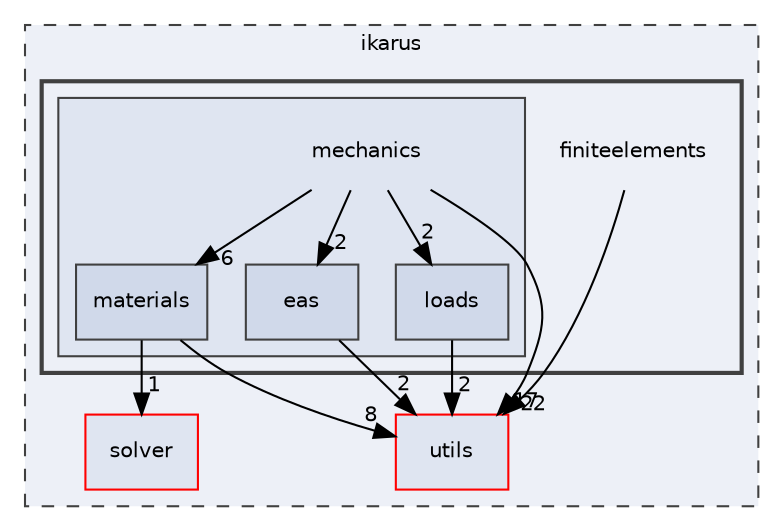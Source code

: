 digraph "finiteelements"
{
 // LATEX_PDF_SIZE
  edge [fontname="Helvetica",fontsize="10",labelfontname="Helvetica",labelfontsize="10"];
  node [fontname="Helvetica",fontsize="10",shape=record];
  compound=true
  subgraph clusterdir_5bec9ec6c6b8ab3f2f9d60d2ff21ed81 {
    graph [ bgcolor="#edf0f7", pencolor="grey25", style="filled,dashed,", label="ikarus", fontname="Helvetica", fontsize="10", URL="dir_5bec9ec6c6b8ab3f2f9d60d2ff21ed81.html"]
  dir_36505a9bfb81f81ed7a4e794d4cf597e [shape=box, label="utils", style="filled,", fillcolor="#dfe5f1", color="red", URL="dir_36505a9bfb81f81ed7a4e794d4cf597e.html"];
  dir_26588bed129c997bc132e8888f2113fa [shape=box, label="solver", style="filled,", fillcolor="#dfe5f1", color="red", URL="dir_26588bed129c997bc132e8888f2113fa.html"];
  subgraph clusterdir_f5e28093cb075fb92f2345f7d8607df6 {
    graph [ bgcolor="#edf0f7", pencolor="grey25", style="filled,bold,", label="", fontname="Helvetica", fontsize="10", URL="dir_f5e28093cb075fb92f2345f7d8607df6.html"]
    dir_f5e28093cb075fb92f2345f7d8607df6 [shape=plaintext, label="finiteelements"];
  subgraph clusterdir_d9d7fab038fcca5270fe0241ec433d4d {
    graph [ bgcolor="#dfe5f1", pencolor="grey25", style="filled,", label="", fontname="Helvetica", fontsize="10", URL="dir_d9d7fab038fcca5270fe0241ec433d4d.html"]
    dir_d9d7fab038fcca5270fe0241ec433d4d [shape=plaintext, label="mechanics"];
  dir_8255788c45776b878bdf90a74000e4e1 [shape=box, label="eas", style="filled,", fillcolor="#d0d9ea", color="grey25", URL="dir_8255788c45776b878bdf90a74000e4e1.html"];
  dir_31d7c48772b4fae367539a6092b906a8 [shape=box, label="loads", style="filled,", fillcolor="#d0d9ea", color="grey25", URL="dir_31d7c48772b4fae367539a6092b906a8.html"];
  dir_fc403fdb7d4f9d9b203e31bf1b8a15f4 [shape=box, label="materials", style="filled,", fillcolor="#d0d9ea", color="grey25", URL="dir_fc403fdb7d4f9d9b203e31bf1b8a15f4.html"];
  }
  }
  }
  dir_f5e28093cb075fb92f2345f7d8607df6->dir_36505a9bfb81f81ed7a4e794d4cf597e [headlabel="22", labeldistance=1.5 headhref="dir_000011_000027.html"];
  dir_d9d7fab038fcca5270fe0241ec433d4d->dir_31d7c48772b4fae367539a6092b906a8 [headlabel="2", labeldistance=1.5 headhref="dir_000020_000018.html"];
  dir_d9d7fab038fcca5270fe0241ec433d4d->dir_36505a9bfb81f81ed7a4e794d4cf597e [headlabel="17", labeldistance=1.5 headhref="dir_000020_000027.html"];
  dir_d9d7fab038fcca5270fe0241ec433d4d->dir_8255788c45776b878bdf90a74000e4e1 [headlabel="2", labeldistance=1.5 headhref="dir_000020_000009.html"];
  dir_d9d7fab038fcca5270fe0241ec433d4d->dir_fc403fdb7d4f9d9b203e31bf1b8a15f4 [headlabel="6", labeldistance=1.5 headhref="dir_000020_000019.html"];
  dir_8255788c45776b878bdf90a74000e4e1->dir_36505a9bfb81f81ed7a4e794d4cf597e [headlabel="2", labeldistance=1.5 headhref="dir_000009_000027.html"];
  dir_31d7c48772b4fae367539a6092b906a8->dir_36505a9bfb81f81ed7a4e794d4cf597e [headlabel="2", labeldistance=1.5 headhref="dir_000018_000027.html"];
  dir_fc403fdb7d4f9d9b203e31bf1b8a15f4->dir_26588bed129c997bc132e8888f2113fa [headlabel="1", labeldistance=1.5 headhref="dir_000019_000025.html"];
  dir_fc403fdb7d4f9d9b203e31bf1b8a15f4->dir_36505a9bfb81f81ed7a4e794d4cf597e [headlabel="8", labeldistance=1.5 headhref="dir_000019_000027.html"];
}
